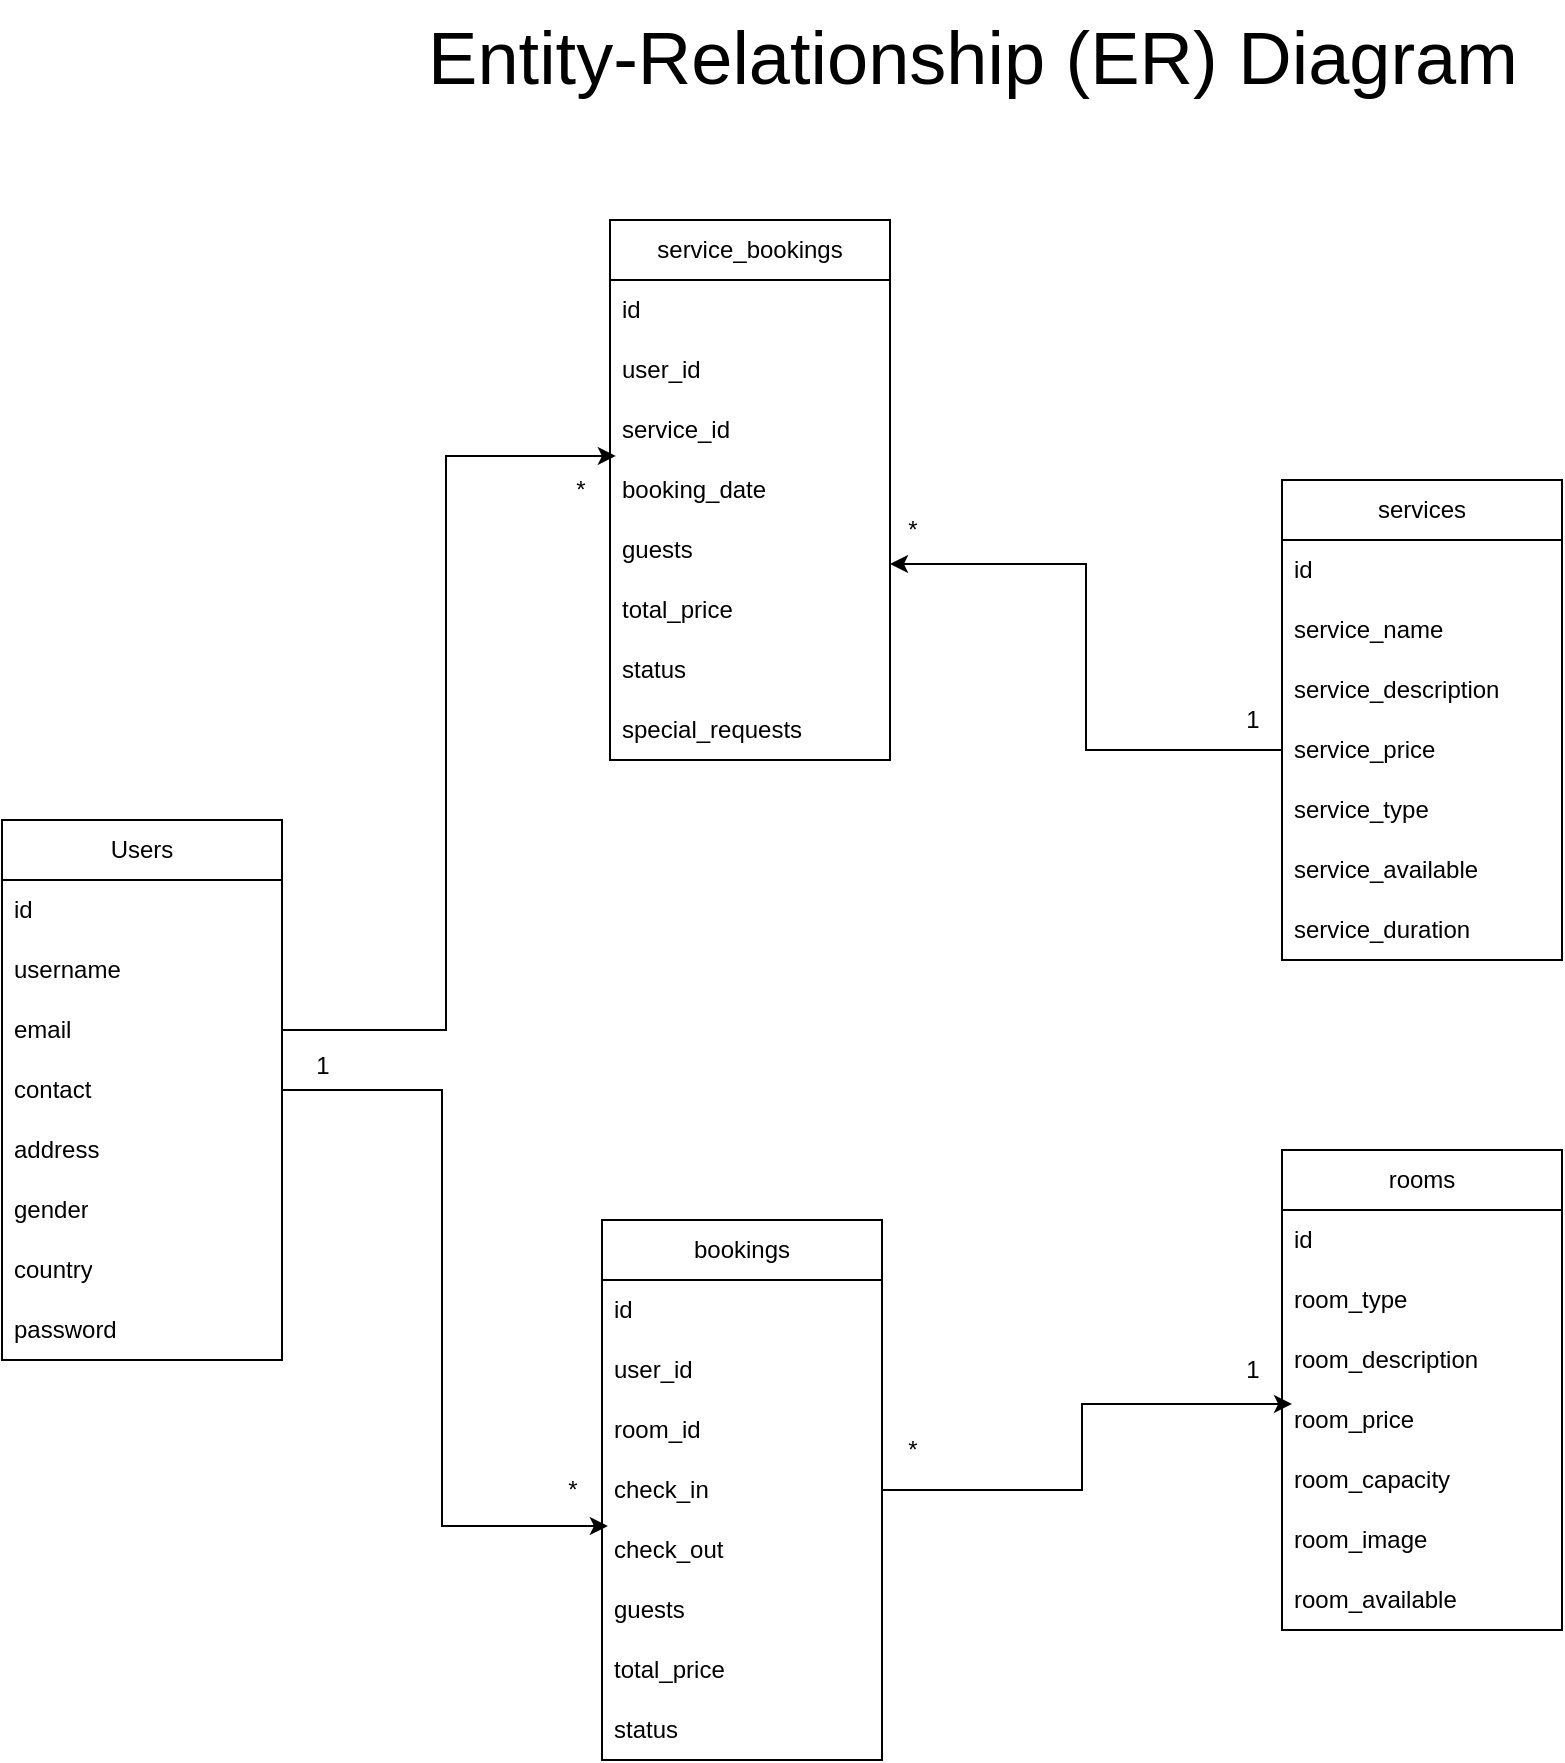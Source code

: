 <mxfile version="28.2.3">
  <diagram name="Page-1" id="YLrotqrblt1sh-7k-cKp">
    <mxGraphModel dx="1783" dy="2155" grid="1" gridSize="10" guides="1" tooltips="1" connect="1" arrows="1" fold="1" page="1" pageScale="1" pageWidth="827" pageHeight="1169" math="0" shadow="0">
      <root>
        <mxCell id="0" />
        <mxCell id="1" parent="0" />
        <mxCell id="XzveJgPcFOVyxwRh6Fzz-1" value="Users" style="swimlane;fontStyle=0;childLayout=stackLayout;horizontal=1;startSize=30;horizontalStack=0;resizeParent=1;resizeParentMax=0;resizeLast=0;collapsible=1;marginBottom=0;whiteSpace=wrap;html=1;" vertex="1" parent="1">
          <mxGeometry x="110" y="180" width="140" height="270" as="geometry" />
        </mxCell>
        <mxCell id="XzveJgPcFOVyxwRh6Fzz-2" value="id" style="text;strokeColor=none;fillColor=none;align=left;verticalAlign=middle;spacingLeft=4;spacingRight=4;overflow=hidden;points=[[0,0.5],[1,0.5]];portConstraint=eastwest;rotatable=0;whiteSpace=wrap;html=1;" vertex="1" parent="XzveJgPcFOVyxwRh6Fzz-1">
          <mxGeometry y="30" width="140" height="30" as="geometry" />
        </mxCell>
        <mxCell id="XzveJgPcFOVyxwRh6Fzz-3" value="username" style="text;strokeColor=none;fillColor=none;align=left;verticalAlign=middle;spacingLeft=4;spacingRight=4;overflow=hidden;points=[[0,0.5],[1,0.5]];portConstraint=eastwest;rotatable=0;whiteSpace=wrap;html=1;" vertex="1" parent="XzveJgPcFOVyxwRh6Fzz-1">
          <mxGeometry y="60" width="140" height="30" as="geometry" />
        </mxCell>
        <mxCell id="XzveJgPcFOVyxwRh6Fzz-4" value="email" style="text;strokeColor=none;fillColor=none;align=left;verticalAlign=middle;spacingLeft=4;spacingRight=4;overflow=hidden;points=[[0,0.5],[1,0.5]];portConstraint=eastwest;rotatable=0;whiteSpace=wrap;html=1;" vertex="1" parent="XzveJgPcFOVyxwRh6Fzz-1">
          <mxGeometry y="90" width="140" height="30" as="geometry" />
        </mxCell>
        <mxCell id="XzveJgPcFOVyxwRh6Fzz-6" value="contact" style="text;strokeColor=none;fillColor=none;align=left;verticalAlign=middle;spacingLeft=4;spacingRight=4;overflow=hidden;points=[[0,0.5],[1,0.5]];portConstraint=eastwest;rotatable=0;whiteSpace=wrap;html=1;" vertex="1" parent="XzveJgPcFOVyxwRh6Fzz-1">
          <mxGeometry y="120" width="140" height="30" as="geometry" />
        </mxCell>
        <mxCell id="XzveJgPcFOVyxwRh6Fzz-7" value="address" style="text;strokeColor=none;fillColor=none;align=left;verticalAlign=middle;spacingLeft=4;spacingRight=4;overflow=hidden;points=[[0,0.5],[1,0.5]];portConstraint=eastwest;rotatable=0;whiteSpace=wrap;html=1;" vertex="1" parent="XzveJgPcFOVyxwRh6Fzz-1">
          <mxGeometry y="150" width="140" height="30" as="geometry" />
        </mxCell>
        <mxCell id="XzveJgPcFOVyxwRh6Fzz-8" value="gender" style="text;strokeColor=none;fillColor=none;align=left;verticalAlign=middle;spacingLeft=4;spacingRight=4;overflow=hidden;points=[[0,0.5],[1,0.5]];portConstraint=eastwest;rotatable=0;whiteSpace=wrap;html=1;" vertex="1" parent="XzveJgPcFOVyxwRh6Fzz-1">
          <mxGeometry y="180" width="140" height="30" as="geometry" />
        </mxCell>
        <mxCell id="XzveJgPcFOVyxwRh6Fzz-9" value="country" style="text;strokeColor=none;fillColor=none;align=left;verticalAlign=middle;spacingLeft=4;spacingRight=4;overflow=hidden;points=[[0,0.5],[1,0.5]];portConstraint=eastwest;rotatable=0;whiteSpace=wrap;html=1;" vertex="1" parent="XzveJgPcFOVyxwRh6Fzz-1">
          <mxGeometry y="210" width="140" height="30" as="geometry" />
        </mxCell>
        <mxCell id="XzveJgPcFOVyxwRh6Fzz-10" value="password" style="text;strokeColor=none;fillColor=none;align=left;verticalAlign=middle;spacingLeft=4;spacingRight=4;overflow=hidden;points=[[0,0.5],[1,0.5]];portConstraint=eastwest;rotatable=0;whiteSpace=wrap;html=1;" vertex="1" parent="XzveJgPcFOVyxwRh6Fzz-1">
          <mxGeometry y="240" width="140" height="30" as="geometry" />
        </mxCell>
        <mxCell id="XzveJgPcFOVyxwRh6Fzz-11" value="services" style="swimlane;fontStyle=0;childLayout=stackLayout;horizontal=1;startSize=30;horizontalStack=0;resizeParent=1;resizeParentMax=0;resizeLast=0;collapsible=1;marginBottom=0;whiteSpace=wrap;html=1;" vertex="1" parent="1">
          <mxGeometry x="750" y="10" width="140" height="240" as="geometry" />
        </mxCell>
        <mxCell id="XzveJgPcFOVyxwRh6Fzz-12" value="id" style="text;strokeColor=none;fillColor=none;align=left;verticalAlign=middle;spacingLeft=4;spacingRight=4;overflow=hidden;points=[[0,0.5],[1,0.5]];portConstraint=eastwest;rotatable=0;whiteSpace=wrap;html=1;" vertex="1" parent="XzveJgPcFOVyxwRh6Fzz-11">
          <mxGeometry y="30" width="140" height="30" as="geometry" />
        </mxCell>
        <mxCell id="XzveJgPcFOVyxwRh6Fzz-13" value="service_name" style="text;strokeColor=none;fillColor=none;align=left;verticalAlign=middle;spacingLeft=4;spacingRight=4;overflow=hidden;points=[[0,0.5],[1,0.5]];portConstraint=eastwest;rotatable=0;whiteSpace=wrap;html=1;" vertex="1" parent="XzveJgPcFOVyxwRh6Fzz-11">
          <mxGeometry y="60" width="140" height="30" as="geometry" />
        </mxCell>
        <mxCell id="XzveJgPcFOVyxwRh6Fzz-14" value="service_description" style="text;strokeColor=none;fillColor=none;align=left;verticalAlign=middle;spacingLeft=4;spacingRight=4;overflow=hidden;points=[[0,0.5],[1,0.5]];portConstraint=eastwest;rotatable=0;whiteSpace=wrap;html=1;" vertex="1" parent="XzveJgPcFOVyxwRh6Fzz-11">
          <mxGeometry y="90" width="140" height="30" as="geometry" />
        </mxCell>
        <mxCell id="XzveJgPcFOVyxwRh6Fzz-15" value="service_price" style="text;strokeColor=none;fillColor=none;align=left;verticalAlign=middle;spacingLeft=4;spacingRight=4;overflow=hidden;points=[[0,0.5],[1,0.5]];portConstraint=eastwest;rotatable=0;whiteSpace=wrap;html=1;" vertex="1" parent="XzveJgPcFOVyxwRh6Fzz-11">
          <mxGeometry y="120" width="140" height="30" as="geometry" />
        </mxCell>
        <mxCell id="XzveJgPcFOVyxwRh6Fzz-16" value="service_type" style="text;strokeColor=none;fillColor=none;align=left;verticalAlign=middle;spacingLeft=4;spacingRight=4;overflow=hidden;points=[[0,0.5],[1,0.5]];portConstraint=eastwest;rotatable=0;whiteSpace=wrap;html=1;" vertex="1" parent="XzveJgPcFOVyxwRh6Fzz-11">
          <mxGeometry y="150" width="140" height="30" as="geometry" />
        </mxCell>
        <mxCell id="XzveJgPcFOVyxwRh6Fzz-17" value="service_available" style="text;strokeColor=none;fillColor=none;align=left;verticalAlign=middle;spacingLeft=4;spacingRight=4;overflow=hidden;points=[[0,0.5],[1,0.5]];portConstraint=eastwest;rotatable=0;whiteSpace=wrap;html=1;" vertex="1" parent="XzveJgPcFOVyxwRh6Fzz-11">
          <mxGeometry y="180" width="140" height="30" as="geometry" />
        </mxCell>
        <mxCell id="XzveJgPcFOVyxwRh6Fzz-18" value="service_duration" style="text;strokeColor=none;fillColor=none;align=left;verticalAlign=middle;spacingLeft=4;spacingRight=4;overflow=hidden;points=[[0,0.5],[1,0.5]];portConstraint=eastwest;rotatable=0;whiteSpace=wrap;html=1;" vertex="1" parent="XzveJgPcFOVyxwRh6Fzz-11">
          <mxGeometry y="210" width="140" height="30" as="geometry" />
        </mxCell>
        <mxCell id="XzveJgPcFOVyxwRh6Fzz-19" value="service_bookings" style="swimlane;fontStyle=0;childLayout=stackLayout;horizontal=1;startSize=30;horizontalStack=0;resizeParent=1;resizeParentMax=0;resizeLast=0;collapsible=1;marginBottom=0;whiteSpace=wrap;html=1;" vertex="1" parent="1">
          <mxGeometry x="414" y="-120" width="140" height="270" as="geometry" />
        </mxCell>
        <mxCell id="XzveJgPcFOVyxwRh6Fzz-20" value="id" style="text;strokeColor=none;fillColor=none;align=left;verticalAlign=middle;spacingLeft=4;spacingRight=4;overflow=hidden;points=[[0,0.5],[1,0.5]];portConstraint=eastwest;rotatable=0;whiteSpace=wrap;html=1;" vertex="1" parent="XzveJgPcFOVyxwRh6Fzz-19">
          <mxGeometry y="30" width="140" height="30" as="geometry" />
        </mxCell>
        <mxCell id="XzveJgPcFOVyxwRh6Fzz-21" value="user_id" style="text;strokeColor=none;fillColor=none;align=left;verticalAlign=middle;spacingLeft=4;spacingRight=4;overflow=hidden;points=[[0,0.5],[1,0.5]];portConstraint=eastwest;rotatable=0;whiteSpace=wrap;html=1;" vertex="1" parent="XzveJgPcFOVyxwRh6Fzz-19">
          <mxGeometry y="60" width="140" height="30" as="geometry" />
        </mxCell>
        <mxCell id="XzveJgPcFOVyxwRh6Fzz-22" value="service_id" style="text;strokeColor=none;fillColor=none;align=left;verticalAlign=middle;spacingLeft=4;spacingRight=4;overflow=hidden;points=[[0,0.5],[1,0.5]];portConstraint=eastwest;rotatable=0;whiteSpace=wrap;html=1;" vertex="1" parent="XzveJgPcFOVyxwRh6Fzz-19">
          <mxGeometry y="90" width="140" height="30" as="geometry" />
        </mxCell>
        <mxCell id="XzveJgPcFOVyxwRh6Fzz-23" value="booking_date" style="text;strokeColor=none;fillColor=none;align=left;verticalAlign=middle;spacingLeft=4;spacingRight=4;overflow=hidden;points=[[0,0.5],[1,0.5]];portConstraint=eastwest;rotatable=0;whiteSpace=wrap;html=1;" vertex="1" parent="XzveJgPcFOVyxwRh6Fzz-19">
          <mxGeometry y="120" width="140" height="30" as="geometry" />
        </mxCell>
        <mxCell id="XzveJgPcFOVyxwRh6Fzz-24" value="guests" style="text;strokeColor=none;fillColor=none;align=left;verticalAlign=middle;spacingLeft=4;spacingRight=4;overflow=hidden;points=[[0,0.5],[1,0.5]];portConstraint=eastwest;rotatable=0;whiteSpace=wrap;html=1;" vertex="1" parent="XzveJgPcFOVyxwRh6Fzz-19">
          <mxGeometry y="150" width="140" height="30" as="geometry" />
        </mxCell>
        <mxCell id="XzveJgPcFOVyxwRh6Fzz-25" value="total_price" style="text;strokeColor=none;fillColor=none;align=left;verticalAlign=middle;spacingLeft=4;spacingRight=4;overflow=hidden;points=[[0,0.5],[1,0.5]];portConstraint=eastwest;rotatable=0;whiteSpace=wrap;html=1;" vertex="1" parent="XzveJgPcFOVyxwRh6Fzz-19">
          <mxGeometry y="180" width="140" height="30" as="geometry" />
        </mxCell>
        <mxCell id="XzveJgPcFOVyxwRh6Fzz-26" value="status" style="text;strokeColor=none;fillColor=none;align=left;verticalAlign=middle;spacingLeft=4;spacingRight=4;overflow=hidden;points=[[0,0.5],[1,0.5]];portConstraint=eastwest;rotatable=0;whiteSpace=wrap;html=1;" vertex="1" parent="XzveJgPcFOVyxwRh6Fzz-19">
          <mxGeometry y="210" width="140" height="30" as="geometry" />
        </mxCell>
        <mxCell id="XzveJgPcFOVyxwRh6Fzz-27" value="special_requests" style="text;strokeColor=none;fillColor=none;align=left;verticalAlign=middle;spacingLeft=4;spacingRight=4;overflow=hidden;points=[[0,0.5],[1,0.5]];portConstraint=eastwest;rotatable=0;whiteSpace=wrap;html=1;" vertex="1" parent="XzveJgPcFOVyxwRh6Fzz-19">
          <mxGeometry y="240" width="140" height="30" as="geometry" />
        </mxCell>
        <mxCell id="XzveJgPcFOVyxwRh6Fzz-28" value="rooms" style="swimlane;fontStyle=0;childLayout=stackLayout;horizontal=1;startSize=30;horizontalStack=0;resizeParent=1;resizeParentMax=0;resizeLast=0;collapsible=1;marginBottom=0;whiteSpace=wrap;html=1;" vertex="1" parent="1">
          <mxGeometry x="750" y="345" width="140" height="240" as="geometry" />
        </mxCell>
        <mxCell id="XzveJgPcFOVyxwRh6Fzz-29" value="id" style="text;strokeColor=none;fillColor=none;align=left;verticalAlign=middle;spacingLeft=4;spacingRight=4;overflow=hidden;points=[[0,0.5],[1,0.5]];portConstraint=eastwest;rotatable=0;whiteSpace=wrap;html=1;" vertex="1" parent="XzveJgPcFOVyxwRh6Fzz-28">
          <mxGeometry y="30" width="140" height="30" as="geometry" />
        </mxCell>
        <mxCell id="XzveJgPcFOVyxwRh6Fzz-30" value="room_type" style="text;strokeColor=none;fillColor=none;align=left;verticalAlign=middle;spacingLeft=4;spacingRight=4;overflow=hidden;points=[[0,0.5],[1,0.5]];portConstraint=eastwest;rotatable=0;whiteSpace=wrap;html=1;" vertex="1" parent="XzveJgPcFOVyxwRh6Fzz-28">
          <mxGeometry y="60" width="140" height="30" as="geometry" />
        </mxCell>
        <mxCell id="XzveJgPcFOVyxwRh6Fzz-31" value="room_description" style="text;strokeColor=none;fillColor=none;align=left;verticalAlign=middle;spacingLeft=4;spacingRight=4;overflow=hidden;points=[[0,0.5],[1,0.5]];portConstraint=eastwest;rotatable=0;whiteSpace=wrap;html=1;" vertex="1" parent="XzveJgPcFOVyxwRh6Fzz-28">
          <mxGeometry y="90" width="140" height="30" as="geometry" />
        </mxCell>
        <mxCell id="XzveJgPcFOVyxwRh6Fzz-32" value="room_price" style="text;strokeColor=none;fillColor=none;align=left;verticalAlign=middle;spacingLeft=4;spacingRight=4;overflow=hidden;points=[[0,0.5],[1,0.5]];portConstraint=eastwest;rotatable=0;whiteSpace=wrap;html=1;" vertex="1" parent="XzveJgPcFOVyxwRh6Fzz-28">
          <mxGeometry y="120" width="140" height="30" as="geometry" />
        </mxCell>
        <mxCell id="XzveJgPcFOVyxwRh6Fzz-33" value="room_capacity" style="text;strokeColor=none;fillColor=none;align=left;verticalAlign=middle;spacingLeft=4;spacingRight=4;overflow=hidden;points=[[0,0.5],[1,0.5]];portConstraint=eastwest;rotatable=0;whiteSpace=wrap;html=1;" vertex="1" parent="XzveJgPcFOVyxwRh6Fzz-28">
          <mxGeometry y="150" width="140" height="30" as="geometry" />
        </mxCell>
        <mxCell id="XzveJgPcFOVyxwRh6Fzz-34" value="room_image" style="text;strokeColor=none;fillColor=none;align=left;verticalAlign=middle;spacingLeft=4;spacingRight=4;overflow=hidden;points=[[0,0.5],[1,0.5]];portConstraint=eastwest;rotatable=0;whiteSpace=wrap;html=1;" vertex="1" parent="XzveJgPcFOVyxwRh6Fzz-28">
          <mxGeometry y="180" width="140" height="30" as="geometry" />
        </mxCell>
        <mxCell id="XzveJgPcFOVyxwRh6Fzz-35" value="room_available" style="text;strokeColor=none;fillColor=none;align=left;verticalAlign=middle;spacingLeft=4;spacingRight=4;overflow=hidden;points=[[0,0.5],[1,0.5]];portConstraint=eastwest;rotatable=0;whiteSpace=wrap;html=1;" vertex="1" parent="XzveJgPcFOVyxwRh6Fzz-28">
          <mxGeometry y="210" width="140" height="30" as="geometry" />
        </mxCell>
        <mxCell id="XzveJgPcFOVyxwRh6Fzz-36" value="bookings" style="swimlane;fontStyle=0;childLayout=stackLayout;horizontal=1;startSize=30;horizontalStack=0;resizeParent=1;resizeParentMax=0;resizeLast=0;collapsible=1;marginBottom=0;whiteSpace=wrap;html=1;" vertex="1" parent="1">
          <mxGeometry x="410" y="380" width="140" height="270" as="geometry" />
        </mxCell>
        <mxCell id="XzveJgPcFOVyxwRh6Fzz-37" value="id" style="text;strokeColor=none;fillColor=none;align=left;verticalAlign=middle;spacingLeft=4;spacingRight=4;overflow=hidden;points=[[0,0.5],[1,0.5]];portConstraint=eastwest;rotatable=0;whiteSpace=wrap;html=1;" vertex="1" parent="XzveJgPcFOVyxwRh6Fzz-36">
          <mxGeometry y="30" width="140" height="30" as="geometry" />
        </mxCell>
        <mxCell id="XzveJgPcFOVyxwRh6Fzz-38" value="user_id" style="text;strokeColor=none;fillColor=none;align=left;verticalAlign=middle;spacingLeft=4;spacingRight=4;overflow=hidden;points=[[0,0.5],[1,0.5]];portConstraint=eastwest;rotatable=0;whiteSpace=wrap;html=1;" vertex="1" parent="XzveJgPcFOVyxwRh6Fzz-36">
          <mxGeometry y="60" width="140" height="30" as="geometry" />
        </mxCell>
        <mxCell id="XzveJgPcFOVyxwRh6Fzz-39" value="room_id" style="text;strokeColor=none;fillColor=none;align=left;verticalAlign=middle;spacingLeft=4;spacingRight=4;overflow=hidden;points=[[0,0.5],[1,0.5]];portConstraint=eastwest;rotatable=0;whiteSpace=wrap;html=1;" vertex="1" parent="XzveJgPcFOVyxwRh6Fzz-36">
          <mxGeometry y="90" width="140" height="30" as="geometry" />
        </mxCell>
        <mxCell id="XzveJgPcFOVyxwRh6Fzz-40" value="check_in" style="text;strokeColor=none;fillColor=none;align=left;verticalAlign=middle;spacingLeft=4;spacingRight=4;overflow=hidden;points=[[0,0.5],[1,0.5]];portConstraint=eastwest;rotatable=0;whiteSpace=wrap;html=1;" vertex="1" parent="XzveJgPcFOVyxwRh6Fzz-36">
          <mxGeometry y="120" width="140" height="30" as="geometry" />
        </mxCell>
        <mxCell id="XzveJgPcFOVyxwRh6Fzz-41" value="check_out" style="text;strokeColor=none;fillColor=none;align=left;verticalAlign=middle;spacingLeft=4;spacingRight=4;overflow=hidden;points=[[0,0.5],[1,0.5]];portConstraint=eastwest;rotatable=0;whiteSpace=wrap;html=1;" vertex="1" parent="XzveJgPcFOVyxwRh6Fzz-36">
          <mxGeometry y="150" width="140" height="30" as="geometry" />
        </mxCell>
        <mxCell id="XzveJgPcFOVyxwRh6Fzz-42" value="guests" style="text;strokeColor=none;fillColor=none;align=left;verticalAlign=middle;spacingLeft=4;spacingRight=4;overflow=hidden;points=[[0,0.5],[1,0.5]];portConstraint=eastwest;rotatable=0;whiteSpace=wrap;html=1;" vertex="1" parent="XzveJgPcFOVyxwRh6Fzz-36">
          <mxGeometry y="180" width="140" height="30" as="geometry" />
        </mxCell>
        <mxCell id="XzveJgPcFOVyxwRh6Fzz-43" value="total_price" style="text;strokeColor=none;fillColor=none;align=left;verticalAlign=middle;spacingLeft=4;spacingRight=4;overflow=hidden;points=[[0,0.5],[1,0.5]];portConstraint=eastwest;rotatable=0;whiteSpace=wrap;html=1;" vertex="1" parent="XzveJgPcFOVyxwRh6Fzz-36">
          <mxGeometry y="210" width="140" height="30" as="geometry" />
        </mxCell>
        <mxCell id="XzveJgPcFOVyxwRh6Fzz-44" value="status" style="text;strokeColor=none;fillColor=none;align=left;verticalAlign=middle;spacingLeft=4;spacingRight=4;overflow=hidden;points=[[0,0.5],[1,0.5]];portConstraint=eastwest;rotatable=0;whiteSpace=wrap;html=1;" vertex="1" parent="XzveJgPcFOVyxwRh6Fzz-36">
          <mxGeometry y="240" width="140" height="30" as="geometry" />
        </mxCell>
        <mxCell id="XzveJgPcFOVyxwRh6Fzz-45" style="edgeStyle=orthogonalEdgeStyle;rounded=0;orthogonalLoop=1;jettySize=auto;html=1;entryX=0.021;entryY=0.1;entryDx=0;entryDy=0;entryPerimeter=0;" edge="1" parent="1" source="XzveJgPcFOVyxwRh6Fzz-6" target="XzveJgPcFOVyxwRh6Fzz-41">
          <mxGeometry relative="1" as="geometry" />
        </mxCell>
        <mxCell id="XzveJgPcFOVyxwRh6Fzz-46" value="1" style="text;html=1;align=center;verticalAlign=middle;resizable=0;points=[];autosize=1;strokeColor=none;fillColor=none;" vertex="1" parent="1">
          <mxGeometry x="255" y="288" width="30" height="30" as="geometry" />
        </mxCell>
        <mxCell id="XzveJgPcFOVyxwRh6Fzz-47" value="*" style="text;html=1;align=center;verticalAlign=middle;resizable=0;points=[];autosize=1;strokeColor=none;fillColor=none;" vertex="1" parent="1">
          <mxGeometry x="380" y="500" width="30" height="30" as="geometry" />
        </mxCell>
        <mxCell id="XzveJgPcFOVyxwRh6Fzz-48" style="edgeStyle=orthogonalEdgeStyle;rounded=0;orthogonalLoop=1;jettySize=auto;html=1;entryX=0.036;entryY=0.233;entryDx=0;entryDy=0;entryPerimeter=0;" edge="1" parent="1" source="XzveJgPcFOVyxwRh6Fzz-36" target="XzveJgPcFOVyxwRh6Fzz-32">
          <mxGeometry relative="1" as="geometry" />
        </mxCell>
        <mxCell id="XzveJgPcFOVyxwRh6Fzz-49" value="*" style="text;html=1;align=center;verticalAlign=middle;resizable=0;points=[];autosize=1;strokeColor=none;fillColor=none;" vertex="1" parent="1">
          <mxGeometry x="550" y="480" width="30" height="30" as="geometry" />
        </mxCell>
        <mxCell id="XzveJgPcFOVyxwRh6Fzz-50" value="1" style="text;html=1;align=center;verticalAlign=middle;resizable=0;points=[];autosize=1;strokeColor=none;fillColor=none;" vertex="1" parent="1">
          <mxGeometry x="720" y="440" width="30" height="30" as="geometry" />
        </mxCell>
        <mxCell id="XzveJgPcFOVyxwRh6Fzz-51" style="edgeStyle=orthogonalEdgeStyle;rounded=0;orthogonalLoop=1;jettySize=auto;html=1;entryX=0.021;entryY=0.933;entryDx=0;entryDy=0;entryPerimeter=0;" edge="1" parent="1" source="XzveJgPcFOVyxwRh6Fzz-4" target="XzveJgPcFOVyxwRh6Fzz-22">
          <mxGeometry relative="1" as="geometry" />
        </mxCell>
        <mxCell id="XzveJgPcFOVyxwRh6Fzz-52" value="*" style="text;html=1;align=center;verticalAlign=middle;resizable=0;points=[];autosize=1;strokeColor=none;fillColor=none;" vertex="1" parent="1">
          <mxGeometry x="384" width="30" height="30" as="geometry" />
        </mxCell>
        <mxCell id="XzveJgPcFOVyxwRh6Fzz-53" style="edgeStyle=orthogonalEdgeStyle;rounded=0;orthogonalLoop=1;jettySize=auto;html=1;entryX=1;entryY=0.733;entryDx=0;entryDy=0;entryPerimeter=0;" edge="1" parent="1" source="XzveJgPcFOVyxwRh6Fzz-15" target="XzveJgPcFOVyxwRh6Fzz-24">
          <mxGeometry relative="1" as="geometry" />
        </mxCell>
        <mxCell id="XzveJgPcFOVyxwRh6Fzz-54" value="1" style="text;html=1;align=center;verticalAlign=middle;resizable=0;points=[];autosize=1;strokeColor=none;fillColor=none;" vertex="1" parent="1">
          <mxGeometry x="720" y="115" width="30" height="30" as="geometry" />
        </mxCell>
        <mxCell id="XzveJgPcFOVyxwRh6Fzz-55" value="*" style="text;html=1;align=center;verticalAlign=middle;resizable=0;points=[];autosize=1;strokeColor=none;fillColor=none;" vertex="1" parent="1">
          <mxGeometry x="550" y="20" width="30" height="30" as="geometry" />
        </mxCell>
        <mxCell id="XzveJgPcFOVyxwRh6Fzz-56" value="&lt;font style=&quot;font-size: 37px;&quot;&gt;Entity-Relationship (ER) Diagram&lt;/font&gt;" style="text;html=1;align=center;verticalAlign=middle;resizable=0;points=[];autosize=1;strokeColor=none;fillColor=none;" vertex="1" parent="1">
          <mxGeometry x="310" y="-230" width="570" height="60" as="geometry" />
        </mxCell>
      </root>
    </mxGraphModel>
  </diagram>
</mxfile>
